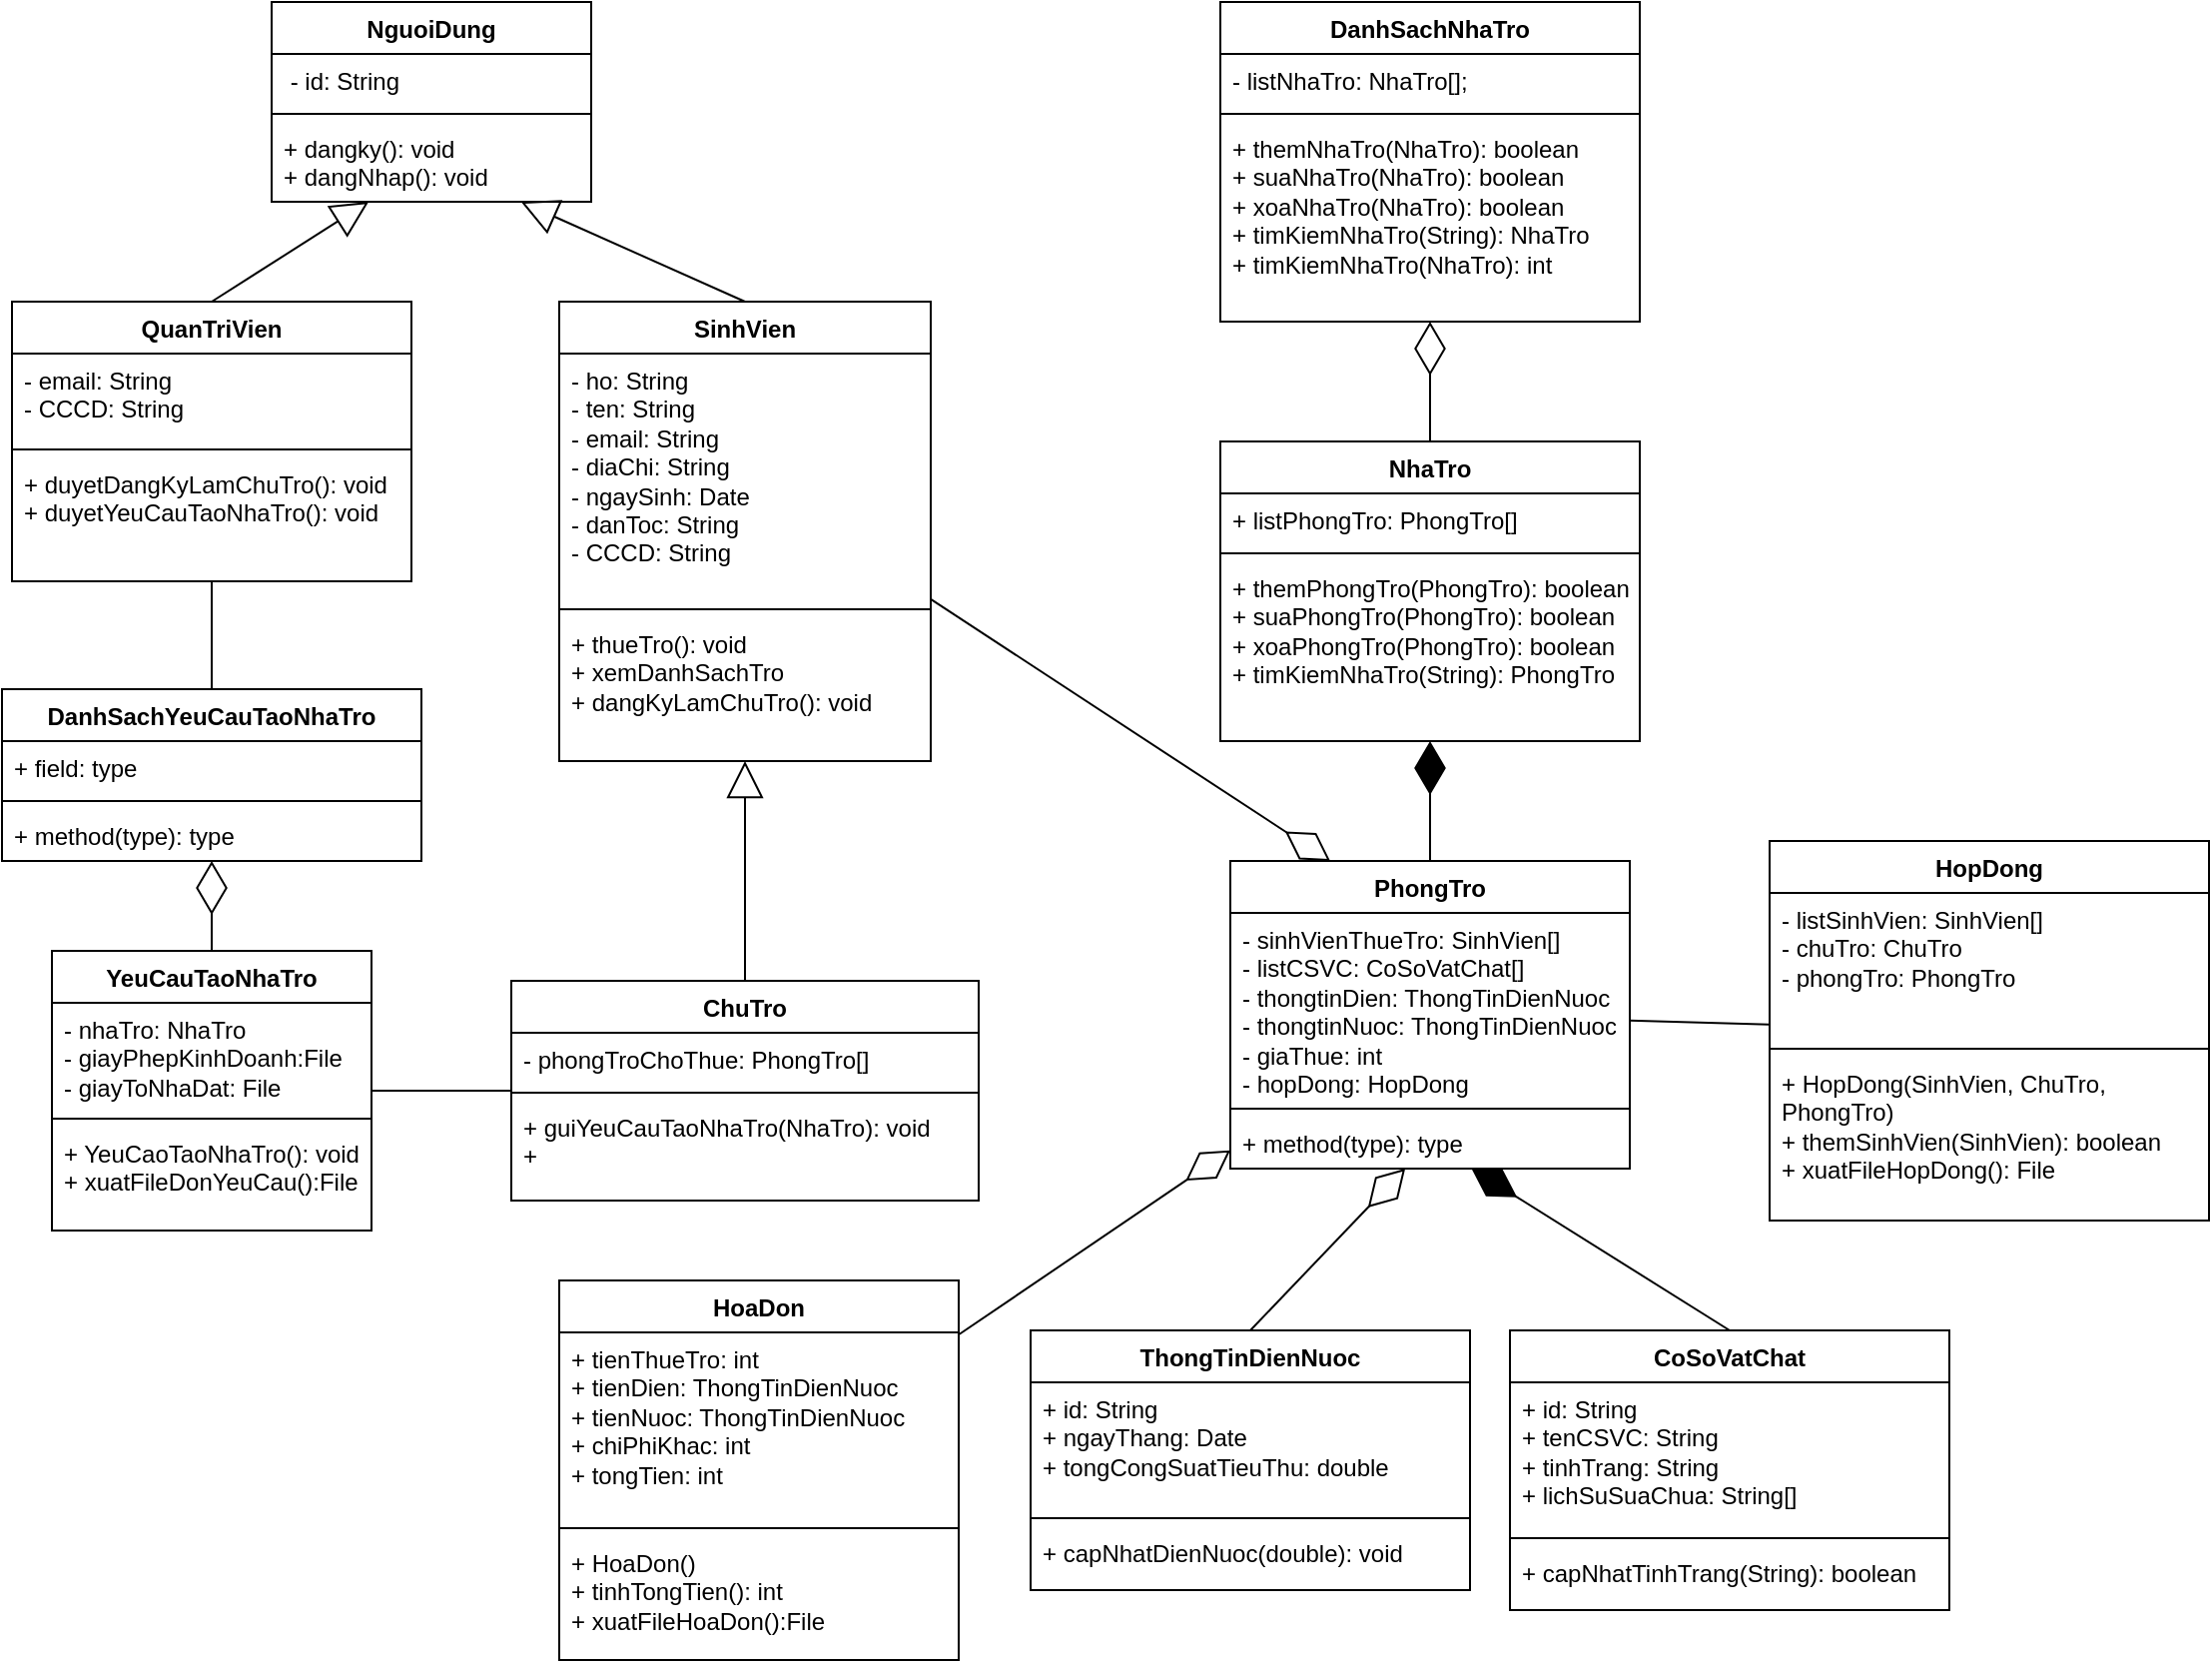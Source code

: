 <mxfile version="24.4.4" type="device">
  <diagram id="C5RBs43oDa-KdzZeNtuy" name="Page-1">
    <mxGraphModel dx="2619" dy="891" grid="1" gridSize="10" guides="1" tooltips="1" connect="1" arrows="1" fold="1" page="1" pageScale="1" pageWidth="827" pageHeight="1169" math="0" shadow="0">
      <root>
        <mxCell id="WIyWlLk6GJQsqaUBKTNV-0" />
        <mxCell id="WIyWlLk6GJQsqaUBKTNV-1" parent="WIyWlLk6GJQsqaUBKTNV-0" />
        <mxCell id="j0ApiEGLI6bcxxH99-xQ-2" value="NguoiDung" style="swimlane;fontStyle=1;align=center;verticalAlign=top;childLayout=stackLayout;horizontal=1;startSize=26;horizontalStack=0;resizeParent=1;resizeParentMax=0;resizeLast=0;collapsible=1;marginBottom=0;whiteSpace=wrap;html=1;" vertex="1" parent="WIyWlLk6GJQsqaUBKTNV-1">
          <mxGeometry x="110" y="190" width="160" height="100" as="geometry" />
        </mxCell>
        <mxCell id="j0ApiEGLI6bcxxH99-xQ-3" value="&amp;nbsp;- id: String" style="text;strokeColor=none;fillColor=none;align=left;verticalAlign=top;spacingLeft=4;spacingRight=4;overflow=hidden;rotatable=0;points=[[0,0.5],[1,0.5]];portConstraint=eastwest;whiteSpace=wrap;html=1;" vertex="1" parent="j0ApiEGLI6bcxxH99-xQ-2">
          <mxGeometry y="26" width="160" height="26" as="geometry" />
        </mxCell>
        <mxCell id="j0ApiEGLI6bcxxH99-xQ-4" value="" style="line;strokeWidth=1;fillColor=none;align=left;verticalAlign=middle;spacingTop=-1;spacingLeft=3;spacingRight=3;rotatable=0;labelPosition=right;points=[];portConstraint=eastwest;strokeColor=inherit;" vertex="1" parent="j0ApiEGLI6bcxxH99-xQ-2">
          <mxGeometry y="52" width="160" height="8" as="geometry" />
        </mxCell>
        <mxCell id="j0ApiEGLI6bcxxH99-xQ-5" value="+ dangky(): void&lt;div&gt;+ dangNhap(): void&lt;/div&gt;" style="text;strokeColor=none;fillColor=none;align=left;verticalAlign=top;spacingLeft=4;spacingRight=4;overflow=hidden;rotatable=0;points=[[0,0.5],[1,0.5]];portConstraint=eastwest;whiteSpace=wrap;html=1;" vertex="1" parent="j0ApiEGLI6bcxxH99-xQ-2">
          <mxGeometry y="60" width="160" height="40" as="geometry" />
        </mxCell>
        <mxCell id="j0ApiEGLI6bcxxH99-xQ-6" value="QuanTriVien" style="swimlane;fontStyle=1;align=center;verticalAlign=top;childLayout=stackLayout;horizontal=1;startSize=26;horizontalStack=0;resizeParent=1;resizeParentMax=0;resizeLast=0;collapsible=1;marginBottom=0;whiteSpace=wrap;html=1;" vertex="1" parent="WIyWlLk6GJQsqaUBKTNV-1">
          <mxGeometry x="-20" y="340" width="200" height="140" as="geometry" />
        </mxCell>
        <mxCell id="j0ApiEGLI6bcxxH99-xQ-7" value="- email: String&lt;div&gt;- CCCD: String&lt;/div&gt;" style="text;strokeColor=none;fillColor=none;align=left;verticalAlign=top;spacingLeft=4;spacingRight=4;overflow=hidden;rotatable=0;points=[[0,0.5],[1,0.5]];portConstraint=eastwest;whiteSpace=wrap;html=1;" vertex="1" parent="j0ApiEGLI6bcxxH99-xQ-6">
          <mxGeometry y="26" width="200" height="44" as="geometry" />
        </mxCell>
        <mxCell id="j0ApiEGLI6bcxxH99-xQ-8" value="" style="line;strokeWidth=1;fillColor=none;align=left;verticalAlign=middle;spacingTop=-1;spacingLeft=3;spacingRight=3;rotatable=0;labelPosition=right;points=[];portConstraint=eastwest;strokeColor=inherit;" vertex="1" parent="j0ApiEGLI6bcxxH99-xQ-6">
          <mxGeometry y="70" width="200" height="8" as="geometry" />
        </mxCell>
        <mxCell id="j0ApiEGLI6bcxxH99-xQ-9" value="+ duyetDangKyLamChuTro(): void&lt;div&gt;+ duyetYeuCauTaoNhaTro(): void&lt;/div&gt;" style="text;strokeColor=none;fillColor=none;align=left;verticalAlign=top;spacingLeft=4;spacingRight=4;overflow=hidden;rotatable=0;points=[[0,0.5],[1,0.5]];portConstraint=eastwest;whiteSpace=wrap;html=1;" vertex="1" parent="j0ApiEGLI6bcxxH99-xQ-6">
          <mxGeometry y="78" width="200" height="62" as="geometry" />
        </mxCell>
        <mxCell id="j0ApiEGLI6bcxxH99-xQ-10" value="SinhVien&lt;div&gt;&lt;br&gt;&lt;/div&gt;" style="swimlane;fontStyle=1;align=center;verticalAlign=top;childLayout=stackLayout;horizontal=1;startSize=26;horizontalStack=0;resizeParent=1;resizeParentMax=0;resizeLast=0;collapsible=1;marginBottom=0;whiteSpace=wrap;html=1;" vertex="1" parent="WIyWlLk6GJQsqaUBKTNV-1">
          <mxGeometry x="254" y="340" width="186" height="230" as="geometry" />
        </mxCell>
        <mxCell id="j0ApiEGLI6bcxxH99-xQ-11" value="- ho: String&lt;div&gt;- ten: String&lt;/div&gt;&lt;div&gt;- email: String&lt;/div&gt;&lt;div&gt;- diaChi: String&lt;br&gt;&lt;div&gt;- ngaySinh: Date&lt;/div&gt;&lt;div&gt;- danToc: String&lt;/div&gt;&lt;div&gt;- CCCD: String&lt;br&gt;&lt;div&gt;&lt;br&gt;&lt;/div&gt;&lt;/div&gt;&lt;/div&gt;" style="text;strokeColor=none;fillColor=none;align=left;verticalAlign=top;spacingLeft=4;spacingRight=4;overflow=hidden;rotatable=0;points=[[0,0.5],[1,0.5]];portConstraint=eastwest;whiteSpace=wrap;html=1;" vertex="1" parent="j0ApiEGLI6bcxxH99-xQ-10">
          <mxGeometry y="26" width="186" height="124" as="geometry" />
        </mxCell>
        <mxCell id="j0ApiEGLI6bcxxH99-xQ-12" value="" style="line;strokeWidth=1;fillColor=none;align=left;verticalAlign=middle;spacingTop=-1;spacingLeft=3;spacingRight=3;rotatable=0;labelPosition=right;points=[];portConstraint=eastwest;strokeColor=inherit;" vertex="1" parent="j0ApiEGLI6bcxxH99-xQ-10">
          <mxGeometry y="150" width="186" height="8" as="geometry" />
        </mxCell>
        <mxCell id="j0ApiEGLI6bcxxH99-xQ-13" value="+ thueTro(): void&lt;div&gt;+ xemDanhSachTro&lt;/div&gt;&lt;div&gt;+ dangKyLamChuTro(): void&lt;/div&gt;" style="text;strokeColor=none;fillColor=none;align=left;verticalAlign=top;spacingLeft=4;spacingRight=4;overflow=hidden;rotatable=0;points=[[0,0.5],[1,0.5]];portConstraint=eastwest;whiteSpace=wrap;html=1;" vertex="1" parent="j0ApiEGLI6bcxxH99-xQ-10">
          <mxGeometry y="158" width="186" height="72" as="geometry" />
        </mxCell>
        <mxCell id="j0ApiEGLI6bcxxH99-xQ-14" value="ChuTro&lt;div&gt;&lt;br&gt;&lt;/div&gt;" style="swimlane;fontStyle=1;align=center;verticalAlign=top;childLayout=stackLayout;horizontal=1;startSize=26;horizontalStack=0;resizeParent=1;resizeParentMax=0;resizeLast=0;collapsible=1;marginBottom=0;whiteSpace=wrap;html=1;" vertex="1" parent="WIyWlLk6GJQsqaUBKTNV-1">
          <mxGeometry x="230" y="680" width="234" height="110" as="geometry" />
        </mxCell>
        <mxCell id="j0ApiEGLI6bcxxH99-xQ-15" value="- phongTroChoThue: PhongTro[]" style="text;strokeColor=none;fillColor=none;align=left;verticalAlign=top;spacingLeft=4;spacingRight=4;overflow=hidden;rotatable=0;points=[[0,0.5],[1,0.5]];portConstraint=eastwest;whiteSpace=wrap;html=1;" vertex="1" parent="j0ApiEGLI6bcxxH99-xQ-14">
          <mxGeometry y="26" width="234" height="26" as="geometry" />
        </mxCell>
        <mxCell id="j0ApiEGLI6bcxxH99-xQ-16" value="" style="line;strokeWidth=1;fillColor=none;align=left;verticalAlign=middle;spacingTop=-1;spacingLeft=3;spacingRight=3;rotatable=0;labelPosition=right;points=[];portConstraint=eastwest;strokeColor=inherit;" vertex="1" parent="j0ApiEGLI6bcxxH99-xQ-14">
          <mxGeometry y="52" width="234" height="8" as="geometry" />
        </mxCell>
        <mxCell id="j0ApiEGLI6bcxxH99-xQ-17" value="+ guiYeuCauTaoNhaTro(NhaTro): void&lt;div&gt;+&amp;nbsp;&lt;/div&gt;" style="text;strokeColor=none;fillColor=none;align=left;verticalAlign=top;spacingLeft=4;spacingRight=4;overflow=hidden;rotatable=0;points=[[0,0.5],[1,0.5]];portConstraint=eastwest;whiteSpace=wrap;html=1;" vertex="1" parent="j0ApiEGLI6bcxxH99-xQ-14">
          <mxGeometry y="60" width="234" height="50" as="geometry" />
        </mxCell>
        <mxCell id="j0ApiEGLI6bcxxH99-xQ-18" value="NhaTro" style="swimlane;fontStyle=1;align=center;verticalAlign=top;childLayout=stackLayout;horizontal=1;startSize=26;horizontalStack=0;resizeParent=1;resizeParentMax=0;resizeLast=0;collapsible=1;marginBottom=0;whiteSpace=wrap;html=1;" vertex="1" parent="WIyWlLk6GJQsqaUBKTNV-1">
          <mxGeometry x="585" y="410" width="210" height="150" as="geometry" />
        </mxCell>
        <mxCell id="j0ApiEGLI6bcxxH99-xQ-19" value="+ listPhongTro: PhongTro[]" style="text;strokeColor=none;fillColor=none;align=left;verticalAlign=top;spacingLeft=4;spacingRight=4;overflow=hidden;rotatable=0;points=[[0,0.5],[1,0.5]];portConstraint=eastwest;whiteSpace=wrap;html=1;" vertex="1" parent="j0ApiEGLI6bcxxH99-xQ-18">
          <mxGeometry y="26" width="210" height="26" as="geometry" />
        </mxCell>
        <mxCell id="j0ApiEGLI6bcxxH99-xQ-20" value="" style="line;strokeWidth=1;fillColor=none;align=left;verticalAlign=middle;spacingTop=-1;spacingLeft=3;spacingRight=3;rotatable=0;labelPosition=right;points=[];portConstraint=eastwest;strokeColor=inherit;" vertex="1" parent="j0ApiEGLI6bcxxH99-xQ-18">
          <mxGeometry y="52" width="210" height="8" as="geometry" />
        </mxCell>
        <mxCell id="j0ApiEGLI6bcxxH99-xQ-21" value="+ themPhongTro(PhongTro): boolean&lt;div&gt;+ suaPhongTro(PhongTro): boolean&lt;/div&gt;&lt;div&gt;+ xoaPhongTro(PhongTro): boolean&lt;/div&gt;&lt;div&gt;+ timKiemNhaTro(String): PhongTro&lt;/div&gt;" style="text;strokeColor=none;fillColor=none;align=left;verticalAlign=top;spacingLeft=4;spacingRight=4;overflow=hidden;rotatable=0;points=[[0,0.5],[1,0.5]];portConstraint=eastwest;whiteSpace=wrap;html=1;" vertex="1" parent="j0ApiEGLI6bcxxH99-xQ-18">
          <mxGeometry y="60" width="210" height="90" as="geometry" />
        </mxCell>
        <mxCell id="j0ApiEGLI6bcxxH99-xQ-22" value="DanhSachNhaTro&lt;div&gt;&lt;br&gt;&lt;/div&gt;" style="swimlane;fontStyle=1;align=center;verticalAlign=top;childLayout=stackLayout;horizontal=1;startSize=26;horizontalStack=0;resizeParent=1;resizeParentMax=0;resizeLast=0;collapsible=1;marginBottom=0;whiteSpace=wrap;html=1;" vertex="1" parent="WIyWlLk6GJQsqaUBKTNV-1">
          <mxGeometry x="585" y="190" width="210" height="160" as="geometry" />
        </mxCell>
        <mxCell id="j0ApiEGLI6bcxxH99-xQ-23" value="- listNhaTro: NhaTro[];" style="text;strokeColor=none;fillColor=none;align=left;verticalAlign=top;spacingLeft=4;spacingRight=4;overflow=hidden;rotatable=0;points=[[0,0.5],[1,0.5]];portConstraint=eastwest;whiteSpace=wrap;html=1;" vertex="1" parent="j0ApiEGLI6bcxxH99-xQ-22">
          <mxGeometry y="26" width="210" height="26" as="geometry" />
        </mxCell>
        <mxCell id="j0ApiEGLI6bcxxH99-xQ-24" value="" style="line;strokeWidth=1;fillColor=none;align=left;verticalAlign=middle;spacingTop=-1;spacingLeft=3;spacingRight=3;rotatable=0;labelPosition=right;points=[];portConstraint=eastwest;strokeColor=inherit;" vertex="1" parent="j0ApiEGLI6bcxxH99-xQ-22">
          <mxGeometry y="52" width="210" height="8" as="geometry" />
        </mxCell>
        <mxCell id="j0ApiEGLI6bcxxH99-xQ-25" value="+ themNhaTro(NhaTro): boolean&lt;div&gt;+ suaNhaTro(NhaTro): boolean&lt;/div&gt;&lt;div&gt;+ xoaNhaTro(NhaTro): boolean&lt;/div&gt;&lt;div&gt;+ timKiemNhaTro(String): NhaTro&lt;/div&gt;&lt;div&gt;+ timKiemNhaTro(NhaTro): int&lt;/div&gt;" style="text;strokeColor=none;fillColor=none;align=left;verticalAlign=top;spacingLeft=4;spacingRight=4;overflow=hidden;rotatable=0;points=[[0,0.5],[1,0.5]];portConstraint=eastwest;whiteSpace=wrap;html=1;" vertex="1" parent="j0ApiEGLI6bcxxH99-xQ-22">
          <mxGeometry y="60" width="210" height="100" as="geometry" />
        </mxCell>
        <mxCell id="j0ApiEGLI6bcxxH99-xQ-26" value="PhongTro" style="swimlane;fontStyle=1;align=center;verticalAlign=top;childLayout=stackLayout;horizontal=1;startSize=26;horizontalStack=0;resizeParent=1;resizeParentMax=0;resizeLast=0;collapsible=1;marginBottom=0;whiteSpace=wrap;html=1;" vertex="1" parent="WIyWlLk6GJQsqaUBKTNV-1">
          <mxGeometry x="590" y="620" width="200" height="154" as="geometry" />
        </mxCell>
        <mxCell id="j0ApiEGLI6bcxxH99-xQ-27" value="- sinhVienThueTro: SinhVien[]&lt;div&gt;- listCSVC: CoSoVatChat[]&lt;/div&gt;&lt;div&gt;- thongtinDien: ThongTinDienNuoc&lt;/div&gt;&lt;div&gt;- thongtinNuoc: ThongTinDienNuoc&lt;/div&gt;&lt;div&gt;- giaThue: int&lt;/div&gt;&lt;div&gt;- hopDong: HopDong&amp;nbsp;&lt;/div&gt;" style="text;strokeColor=none;fillColor=none;align=left;verticalAlign=top;spacingLeft=4;spacingRight=4;overflow=hidden;rotatable=0;points=[[0,0.5],[1,0.5]];portConstraint=eastwest;whiteSpace=wrap;html=1;" vertex="1" parent="j0ApiEGLI6bcxxH99-xQ-26">
          <mxGeometry y="26" width="200" height="94" as="geometry" />
        </mxCell>
        <mxCell id="j0ApiEGLI6bcxxH99-xQ-28" value="" style="line;strokeWidth=1;fillColor=none;align=left;verticalAlign=middle;spacingTop=-1;spacingLeft=3;spacingRight=3;rotatable=0;labelPosition=right;points=[];portConstraint=eastwest;strokeColor=inherit;" vertex="1" parent="j0ApiEGLI6bcxxH99-xQ-26">
          <mxGeometry y="120" width="200" height="8" as="geometry" />
        </mxCell>
        <mxCell id="j0ApiEGLI6bcxxH99-xQ-29" value="+ method(type): type" style="text;strokeColor=none;fillColor=none;align=left;verticalAlign=top;spacingLeft=4;spacingRight=4;overflow=hidden;rotatable=0;points=[[0,0.5],[1,0.5]];portConstraint=eastwest;whiteSpace=wrap;html=1;" vertex="1" parent="j0ApiEGLI6bcxxH99-xQ-26">
          <mxGeometry y="128" width="200" height="26" as="geometry" />
        </mxCell>
        <mxCell id="j0ApiEGLI6bcxxH99-xQ-30" value="CoSoVatChat&lt;div&gt;&lt;br&gt;&lt;/div&gt;" style="swimlane;fontStyle=1;align=center;verticalAlign=top;childLayout=stackLayout;horizontal=1;startSize=26;horizontalStack=0;resizeParent=1;resizeParentMax=0;resizeLast=0;collapsible=1;marginBottom=0;whiteSpace=wrap;html=1;" vertex="1" parent="WIyWlLk6GJQsqaUBKTNV-1">
          <mxGeometry x="730" y="855" width="220" height="140" as="geometry" />
        </mxCell>
        <mxCell id="j0ApiEGLI6bcxxH99-xQ-31" value="+ id: String&lt;div&gt;+ tenCSVC: String&lt;/div&gt;&lt;div&gt;+ tinhTrang: String&lt;/div&gt;&lt;div&gt;+ lichSuSuaChua: String[]&lt;/div&gt;" style="text;strokeColor=none;fillColor=none;align=left;verticalAlign=top;spacingLeft=4;spacingRight=4;overflow=hidden;rotatable=0;points=[[0,0.5],[1,0.5]];portConstraint=eastwest;whiteSpace=wrap;html=1;" vertex="1" parent="j0ApiEGLI6bcxxH99-xQ-30">
          <mxGeometry y="26" width="220" height="74" as="geometry" />
        </mxCell>
        <mxCell id="j0ApiEGLI6bcxxH99-xQ-32" value="" style="line;strokeWidth=1;fillColor=none;align=left;verticalAlign=middle;spacingTop=-1;spacingLeft=3;spacingRight=3;rotatable=0;labelPosition=right;points=[];portConstraint=eastwest;strokeColor=inherit;" vertex="1" parent="j0ApiEGLI6bcxxH99-xQ-30">
          <mxGeometry y="100" width="220" height="8" as="geometry" />
        </mxCell>
        <mxCell id="j0ApiEGLI6bcxxH99-xQ-33" value="+ capNhatTinhTrang(String): boolean" style="text;strokeColor=none;fillColor=none;align=left;verticalAlign=top;spacingLeft=4;spacingRight=4;overflow=hidden;rotatable=0;points=[[0,0.5],[1,0.5]];portConstraint=eastwest;whiteSpace=wrap;html=1;" vertex="1" parent="j0ApiEGLI6bcxxH99-xQ-30">
          <mxGeometry y="108" width="220" height="32" as="geometry" />
        </mxCell>
        <mxCell id="j0ApiEGLI6bcxxH99-xQ-37" value="" style="endArrow=block;endSize=16;endFill=0;html=1;rounded=0;exitX=0.5;exitY=0;exitDx=0;exitDy=0;" edge="1" parent="WIyWlLk6GJQsqaUBKTNV-1" source="j0ApiEGLI6bcxxH99-xQ-6" target="j0ApiEGLI6bcxxH99-xQ-5">
          <mxGeometry width="160" relative="1" as="geometry">
            <mxPoint x="-70" y="290" as="sourcePoint" />
            <mxPoint x="90" y="290" as="targetPoint" />
          </mxGeometry>
        </mxCell>
        <mxCell id="j0ApiEGLI6bcxxH99-xQ-38" value="" style="endArrow=block;endSize=16;endFill=0;html=1;rounded=0;exitX=0.5;exitY=0;exitDx=0;exitDy=0;" edge="1" parent="WIyWlLk6GJQsqaUBKTNV-1" source="j0ApiEGLI6bcxxH99-xQ-10" target="j0ApiEGLI6bcxxH99-xQ-5">
          <mxGeometry x="0.02" width="160" relative="1" as="geometry">
            <mxPoint x="370" y="328" as="sourcePoint" />
            <mxPoint x="530" y="328" as="targetPoint" />
            <mxPoint as="offset" />
          </mxGeometry>
        </mxCell>
        <mxCell id="j0ApiEGLI6bcxxH99-xQ-39" value="ThongTinDienNuoc" style="swimlane;fontStyle=1;align=center;verticalAlign=top;childLayout=stackLayout;horizontal=1;startSize=26;horizontalStack=0;resizeParent=1;resizeParentMax=0;resizeLast=0;collapsible=1;marginBottom=0;whiteSpace=wrap;html=1;" vertex="1" parent="WIyWlLk6GJQsqaUBKTNV-1">
          <mxGeometry x="490" y="855" width="220" height="130" as="geometry" />
        </mxCell>
        <mxCell id="j0ApiEGLI6bcxxH99-xQ-40" value="+ id: String&lt;div&gt;+ ngayThang: Date&lt;/div&gt;&lt;div&gt;+ tongCongSuatTieuThu: double&lt;/div&gt;" style="text;strokeColor=none;fillColor=none;align=left;verticalAlign=top;spacingLeft=4;spacingRight=4;overflow=hidden;rotatable=0;points=[[0,0.5],[1,0.5]];portConstraint=eastwest;whiteSpace=wrap;html=1;" vertex="1" parent="j0ApiEGLI6bcxxH99-xQ-39">
          <mxGeometry y="26" width="220" height="64" as="geometry" />
        </mxCell>
        <mxCell id="j0ApiEGLI6bcxxH99-xQ-41" value="" style="line;strokeWidth=1;fillColor=none;align=left;verticalAlign=middle;spacingTop=-1;spacingLeft=3;spacingRight=3;rotatable=0;labelPosition=right;points=[];portConstraint=eastwest;strokeColor=inherit;" vertex="1" parent="j0ApiEGLI6bcxxH99-xQ-39">
          <mxGeometry y="90" width="220" height="8" as="geometry" />
        </mxCell>
        <mxCell id="j0ApiEGLI6bcxxH99-xQ-42" value="+ capNhatDienNuoc(double): void" style="text;strokeColor=none;fillColor=none;align=left;verticalAlign=top;spacingLeft=4;spacingRight=4;overflow=hidden;rotatable=0;points=[[0,0.5],[1,0.5]];portConstraint=eastwest;whiteSpace=wrap;html=1;" vertex="1" parent="j0ApiEGLI6bcxxH99-xQ-39">
          <mxGeometry y="98" width="220" height="32" as="geometry" />
        </mxCell>
        <mxCell id="j0ApiEGLI6bcxxH99-xQ-43" value="HopDong" style="swimlane;fontStyle=1;align=center;verticalAlign=top;childLayout=stackLayout;horizontal=1;startSize=26;horizontalStack=0;resizeParent=1;resizeParentMax=0;resizeLast=0;collapsible=1;marginBottom=0;whiteSpace=wrap;html=1;" vertex="1" parent="WIyWlLk6GJQsqaUBKTNV-1">
          <mxGeometry x="860" y="610" width="220" height="190" as="geometry" />
        </mxCell>
        <mxCell id="j0ApiEGLI6bcxxH99-xQ-44" value="- listSinhVien: SinhVien[]&lt;div&gt;- chuTro: ChuTro&lt;/div&gt;&lt;div&gt;- phongTro: PhongTro&lt;/div&gt;" style="text;strokeColor=none;fillColor=none;align=left;verticalAlign=top;spacingLeft=4;spacingRight=4;overflow=hidden;rotatable=0;points=[[0,0.5],[1,0.5]];portConstraint=eastwest;whiteSpace=wrap;html=1;" vertex="1" parent="j0ApiEGLI6bcxxH99-xQ-43">
          <mxGeometry y="26" width="220" height="74" as="geometry" />
        </mxCell>
        <mxCell id="j0ApiEGLI6bcxxH99-xQ-45" value="" style="line;strokeWidth=1;fillColor=none;align=left;verticalAlign=middle;spacingTop=-1;spacingLeft=3;spacingRight=3;rotatable=0;labelPosition=right;points=[];portConstraint=eastwest;strokeColor=inherit;" vertex="1" parent="j0ApiEGLI6bcxxH99-xQ-43">
          <mxGeometry y="100" width="220" height="8" as="geometry" />
        </mxCell>
        <mxCell id="j0ApiEGLI6bcxxH99-xQ-46" value="+ HopDong(SinhVien, ChuTro, PhongTro)&lt;div&gt;+ themSinhVien(SinhVien): boolean&lt;/div&gt;&lt;div&gt;+ xuatFileHopDong(): File&lt;/div&gt;" style="text;strokeColor=none;fillColor=none;align=left;verticalAlign=top;spacingLeft=4;spacingRight=4;overflow=hidden;rotatable=0;points=[[0,0.5],[1,0.5]];portConstraint=eastwest;whiteSpace=wrap;html=1;" vertex="1" parent="j0ApiEGLI6bcxxH99-xQ-43">
          <mxGeometry y="108" width="220" height="82" as="geometry" />
        </mxCell>
        <mxCell id="j0ApiEGLI6bcxxH99-xQ-47" value="HoaDon" style="swimlane;fontStyle=1;align=center;verticalAlign=top;childLayout=stackLayout;horizontal=1;startSize=26;horizontalStack=0;resizeParent=1;resizeParentMax=0;resizeLast=0;collapsible=1;marginBottom=0;whiteSpace=wrap;html=1;" vertex="1" parent="WIyWlLk6GJQsqaUBKTNV-1">
          <mxGeometry x="254" y="830" width="200" height="190" as="geometry" />
        </mxCell>
        <mxCell id="j0ApiEGLI6bcxxH99-xQ-48" value="+ tienThueTro: int&lt;div&gt;+ tienDien: ThongTinDienNuoc&lt;/div&gt;&lt;div&gt;+ tienNuoc: ThongTinDienNuoc&lt;/div&gt;&lt;div&gt;+ chiPhiKhac: int&lt;/div&gt;&lt;div&gt;+ tongTien: int&lt;/div&gt;" style="text;strokeColor=none;fillColor=none;align=left;verticalAlign=top;spacingLeft=4;spacingRight=4;overflow=hidden;rotatable=0;points=[[0,0.5],[1,0.5]];portConstraint=eastwest;whiteSpace=wrap;html=1;" vertex="1" parent="j0ApiEGLI6bcxxH99-xQ-47">
          <mxGeometry y="26" width="200" height="94" as="geometry" />
        </mxCell>
        <mxCell id="j0ApiEGLI6bcxxH99-xQ-49" value="" style="line;strokeWidth=1;fillColor=none;align=left;verticalAlign=middle;spacingTop=-1;spacingLeft=3;spacingRight=3;rotatable=0;labelPosition=right;points=[];portConstraint=eastwest;strokeColor=inherit;" vertex="1" parent="j0ApiEGLI6bcxxH99-xQ-47">
          <mxGeometry y="120" width="200" height="8" as="geometry" />
        </mxCell>
        <mxCell id="j0ApiEGLI6bcxxH99-xQ-50" value="&lt;div&gt;+ HoaDon()&lt;/div&gt;+ tinhTongTien(): int&lt;div&gt;+ xuatFileHoaDon():File&lt;/div&gt;" style="text;strokeColor=none;fillColor=none;align=left;verticalAlign=top;spacingLeft=4;spacingRight=4;overflow=hidden;rotatable=0;points=[[0,0.5],[1,0.5]];portConstraint=eastwest;whiteSpace=wrap;html=1;" vertex="1" parent="j0ApiEGLI6bcxxH99-xQ-47">
          <mxGeometry y="128" width="200" height="62" as="geometry" />
        </mxCell>
        <mxCell id="j0ApiEGLI6bcxxH99-xQ-51" value="" style="endArrow=block;endSize=16;endFill=0;html=1;rounded=0;exitX=0.5;exitY=0;exitDx=0;exitDy=0;" edge="1" parent="WIyWlLk6GJQsqaUBKTNV-1" source="j0ApiEGLI6bcxxH99-xQ-14" target="j0ApiEGLI6bcxxH99-xQ-13">
          <mxGeometry width="160" relative="1" as="geometry">
            <mxPoint x="130" y="459" as="sourcePoint" />
            <mxPoint x="290" y="459" as="targetPoint" />
          </mxGeometry>
        </mxCell>
        <mxCell id="j0ApiEGLI6bcxxH99-xQ-52" value="" style="endArrow=diamondThin;endFill=0;endSize=24;html=1;rounded=0;exitX=0.5;exitY=0;exitDx=0;exitDy=0;" edge="1" parent="WIyWlLk6GJQsqaUBKTNV-1" source="j0ApiEGLI6bcxxH99-xQ-18" target="j0ApiEGLI6bcxxH99-xQ-25">
          <mxGeometry width="160" relative="1" as="geometry">
            <mxPoint x="740" y="450" as="sourcePoint" />
            <mxPoint x="900" y="450" as="targetPoint" />
          </mxGeometry>
        </mxCell>
        <mxCell id="j0ApiEGLI6bcxxH99-xQ-56" value="" style="endArrow=diamondThin;endFill=0;endSize=24;html=1;rounded=0;entryX=0.25;entryY=0;entryDx=0;entryDy=0;" edge="1" parent="WIyWlLk6GJQsqaUBKTNV-1" source="j0ApiEGLI6bcxxH99-xQ-11" target="j0ApiEGLI6bcxxH99-xQ-26">
          <mxGeometry width="160" relative="1" as="geometry">
            <mxPoint x="450" y="520" as="sourcePoint" />
            <mxPoint x="690" y="530" as="targetPoint" />
          </mxGeometry>
        </mxCell>
        <mxCell id="j0ApiEGLI6bcxxH99-xQ-58" value="" style="endArrow=diamondThin;endFill=1;endSize=24;html=1;rounded=0;exitX=0.5;exitY=0;exitDx=0;exitDy=0;" edge="1" parent="WIyWlLk6GJQsqaUBKTNV-1" source="j0ApiEGLI6bcxxH99-xQ-26" target="j0ApiEGLI6bcxxH99-xQ-18">
          <mxGeometry width="160" relative="1" as="geometry">
            <mxPoint x="920" y="550" as="sourcePoint" />
            <mxPoint x="1060" y="550" as="targetPoint" />
          </mxGeometry>
        </mxCell>
        <mxCell id="j0ApiEGLI6bcxxH99-xQ-59" value="" style="endArrow=diamondThin;endFill=1;endSize=24;html=1;rounded=0;exitX=0.5;exitY=0;exitDx=0;exitDy=0;" edge="1" parent="WIyWlLk6GJQsqaUBKTNV-1" source="j0ApiEGLI6bcxxH99-xQ-30" target="j0ApiEGLI6bcxxH99-xQ-29">
          <mxGeometry width="160" relative="1" as="geometry">
            <mxPoint x="840" y="820" as="sourcePoint" />
            <mxPoint x="980" y="820" as="targetPoint" />
          </mxGeometry>
        </mxCell>
        <mxCell id="j0ApiEGLI6bcxxH99-xQ-61" value="" style="endArrow=diamondThin;endFill=0;endSize=24;html=1;rounded=0;exitX=0.5;exitY=0;exitDx=0;exitDy=0;" edge="1" parent="WIyWlLk6GJQsqaUBKTNV-1" source="j0ApiEGLI6bcxxH99-xQ-39" target="j0ApiEGLI6bcxxH99-xQ-29">
          <mxGeometry width="160" relative="1" as="geometry">
            <mxPoint x="-150" y="760" as="sourcePoint" />
            <mxPoint x="10" y="760" as="targetPoint" />
          </mxGeometry>
        </mxCell>
        <mxCell id="j0ApiEGLI6bcxxH99-xQ-62" value="YeuCauTaoNhaTro" style="swimlane;fontStyle=1;align=center;verticalAlign=top;childLayout=stackLayout;horizontal=1;startSize=26;horizontalStack=0;resizeParent=1;resizeParentMax=0;resizeLast=0;collapsible=1;marginBottom=0;whiteSpace=wrap;html=1;" vertex="1" parent="WIyWlLk6GJQsqaUBKTNV-1">
          <mxGeometry y="665" width="160" height="140" as="geometry" />
        </mxCell>
        <mxCell id="j0ApiEGLI6bcxxH99-xQ-63" value="- nhaTro: NhaTro&lt;div&gt;- giayPhepKinhDoanh:File&lt;/div&gt;&lt;div&gt;- giayToNhaDat: File&lt;/div&gt;" style="text;strokeColor=none;fillColor=none;align=left;verticalAlign=top;spacingLeft=4;spacingRight=4;overflow=hidden;rotatable=0;points=[[0,0.5],[1,0.5]];portConstraint=eastwest;whiteSpace=wrap;html=1;" vertex="1" parent="j0ApiEGLI6bcxxH99-xQ-62">
          <mxGeometry y="26" width="160" height="54" as="geometry" />
        </mxCell>
        <mxCell id="j0ApiEGLI6bcxxH99-xQ-64" value="" style="line;strokeWidth=1;fillColor=none;align=left;verticalAlign=middle;spacingTop=-1;spacingLeft=3;spacingRight=3;rotatable=0;labelPosition=right;points=[];portConstraint=eastwest;strokeColor=inherit;" vertex="1" parent="j0ApiEGLI6bcxxH99-xQ-62">
          <mxGeometry y="80" width="160" height="8" as="geometry" />
        </mxCell>
        <mxCell id="j0ApiEGLI6bcxxH99-xQ-65" value="+ YeuCaoTaoNhaTro(): void&lt;div&gt;+ xuatFileDonYeuCau():File&lt;/div&gt;" style="text;strokeColor=none;fillColor=none;align=left;verticalAlign=top;spacingLeft=4;spacingRight=4;overflow=hidden;rotatable=0;points=[[0,0.5],[1,0.5]];portConstraint=eastwest;whiteSpace=wrap;html=1;" vertex="1" parent="j0ApiEGLI6bcxxH99-xQ-62">
          <mxGeometry y="88" width="160" height="52" as="geometry" />
        </mxCell>
        <mxCell id="j0ApiEGLI6bcxxH99-xQ-66" value="DanhSachYeuCauTaoNhaTro" style="swimlane;fontStyle=1;align=center;verticalAlign=top;childLayout=stackLayout;horizontal=1;startSize=26;horizontalStack=0;resizeParent=1;resizeParentMax=0;resizeLast=0;collapsible=1;marginBottom=0;whiteSpace=wrap;html=1;" vertex="1" parent="WIyWlLk6GJQsqaUBKTNV-1">
          <mxGeometry x="-25" y="534" width="210" height="86" as="geometry" />
        </mxCell>
        <mxCell id="j0ApiEGLI6bcxxH99-xQ-67" value="+ field: type" style="text;strokeColor=none;fillColor=none;align=left;verticalAlign=top;spacingLeft=4;spacingRight=4;overflow=hidden;rotatable=0;points=[[0,0.5],[1,0.5]];portConstraint=eastwest;whiteSpace=wrap;html=1;" vertex="1" parent="j0ApiEGLI6bcxxH99-xQ-66">
          <mxGeometry y="26" width="210" height="26" as="geometry" />
        </mxCell>
        <mxCell id="j0ApiEGLI6bcxxH99-xQ-68" value="" style="line;strokeWidth=1;fillColor=none;align=left;verticalAlign=middle;spacingTop=-1;spacingLeft=3;spacingRight=3;rotatable=0;labelPosition=right;points=[];portConstraint=eastwest;strokeColor=inherit;" vertex="1" parent="j0ApiEGLI6bcxxH99-xQ-66">
          <mxGeometry y="52" width="210" height="8" as="geometry" />
        </mxCell>
        <mxCell id="j0ApiEGLI6bcxxH99-xQ-69" value="+ method(type): type" style="text;strokeColor=none;fillColor=none;align=left;verticalAlign=top;spacingLeft=4;spacingRight=4;overflow=hidden;rotatable=0;points=[[0,0.5],[1,0.5]];portConstraint=eastwest;whiteSpace=wrap;html=1;" vertex="1" parent="j0ApiEGLI6bcxxH99-xQ-66">
          <mxGeometry y="60" width="210" height="26" as="geometry" />
        </mxCell>
        <mxCell id="j0ApiEGLI6bcxxH99-xQ-70" value="" style="endArrow=none;html=1;rounded=0;exitX=0.5;exitY=0;exitDx=0;exitDy=0;" edge="1" parent="WIyWlLk6GJQsqaUBKTNV-1" source="j0ApiEGLI6bcxxH99-xQ-66" target="j0ApiEGLI6bcxxH99-xQ-9">
          <mxGeometry width="50" height="50" relative="1" as="geometry">
            <mxPoint x="-170" y="390" as="sourcePoint" />
            <mxPoint x="-120" y="340" as="targetPoint" />
          </mxGeometry>
        </mxCell>
        <mxCell id="j0ApiEGLI6bcxxH99-xQ-71" value="" style="endArrow=none;html=1;rounded=0;" edge="1" parent="WIyWlLk6GJQsqaUBKTNV-1" source="j0ApiEGLI6bcxxH99-xQ-14" target="j0ApiEGLI6bcxxH99-xQ-62">
          <mxGeometry width="50" height="50" relative="1" as="geometry">
            <mxPoint x="-170" y="390" as="sourcePoint" />
            <mxPoint x="-120" y="340" as="targetPoint" />
          </mxGeometry>
        </mxCell>
        <mxCell id="j0ApiEGLI6bcxxH99-xQ-72" value="" style="endArrow=diamondThin;endFill=0;endSize=24;html=1;rounded=0;exitX=0.5;exitY=0;exitDx=0;exitDy=0;" edge="1" parent="WIyWlLk6GJQsqaUBKTNV-1" source="j0ApiEGLI6bcxxH99-xQ-62" target="j0ApiEGLI6bcxxH99-xQ-66">
          <mxGeometry width="160" relative="1" as="geometry">
            <mxPoint x="-230" y="430" as="sourcePoint" />
            <mxPoint x="-70" y="430" as="targetPoint" />
          </mxGeometry>
        </mxCell>
        <mxCell id="j0ApiEGLI6bcxxH99-xQ-77" value="" style="endArrow=none;html=1;rounded=0;" edge="1" parent="WIyWlLk6GJQsqaUBKTNV-1" source="j0ApiEGLI6bcxxH99-xQ-43" target="j0ApiEGLI6bcxxH99-xQ-26">
          <mxGeometry width="50" height="50" relative="1" as="geometry">
            <mxPoint x="-320" y="390" as="sourcePoint" />
            <mxPoint x="-270" y="340" as="targetPoint" />
          </mxGeometry>
        </mxCell>
        <mxCell id="j0ApiEGLI6bcxxH99-xQ-78" value="" style="endArrow=diamondThin;endFill=0;endSize=24;html=1;rounded=0;" edge="1" parent="WIyWlLk6GJQsqaUBKTNV-1" source="j0ApiEGLI6bcxxH99-xQ-47" target="j0ApiEGLI6bcxxH99-xQ-26">
          <mxGeometry width="160" relative="1" as="geometry">
            <mxPoint x="-210" y="680" as="sourcePoint" />
            <mxPoint x="-50" y="680" as="targetPoint" />
          </mxGeometry>
        </mxCell>
      </root>
    </mxGraphModel>
  </diagram>
</mxfile>
